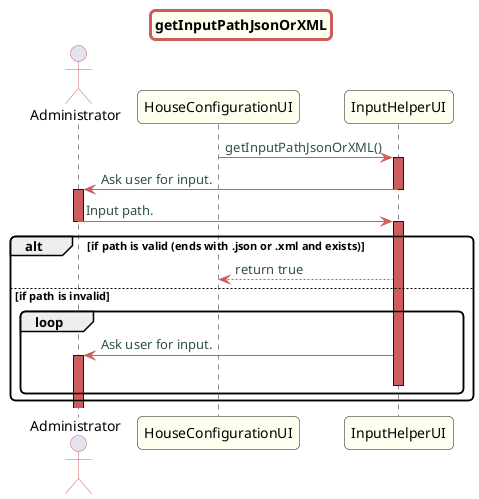 @startuml

title getInputPathJsonOrXML

skinparam titleBorderRoundCorner 10
skinparam titleBorderThickness 3
skinparam titleBorderColor indianred
skinparam titleBackgroundColor ivory
skinparam FontName quicksand

skinparam actor {
  BorderColor indianred
  }

skinparam sequence {
  LifeLineBackgroundColor indianred
  ParticipantBackgroundColor ivory
}

skinparam roundcorner 10

skinparam component {
  arrowThickness 1
  ArrowFontName Verdana
  ArrowColor indianred
  ArrowFontColor darkslategrey
}

actor Administrator

HouseConfigurationUI -> InputHelperUI: getInputPathJsonOrXML()
activate InputHelperUI
InputHelperUI -> Administrator: Ask user for input.
deactivate InputHelperUI

activate Administrator

Administrator -> InputHelperUI: Input path.
deactivate Administrator

activate InputHelperUI

alt if path is valid (ends with .json or .xml and exists)
 InputHelperUI-->HouseConfigurationUI: return true
else if path is invalid
loop
InputHelperUI -> Administrator: Ask user for input.
activate Administrator
deactivate InputHelperUI
end loop
end
@enduml